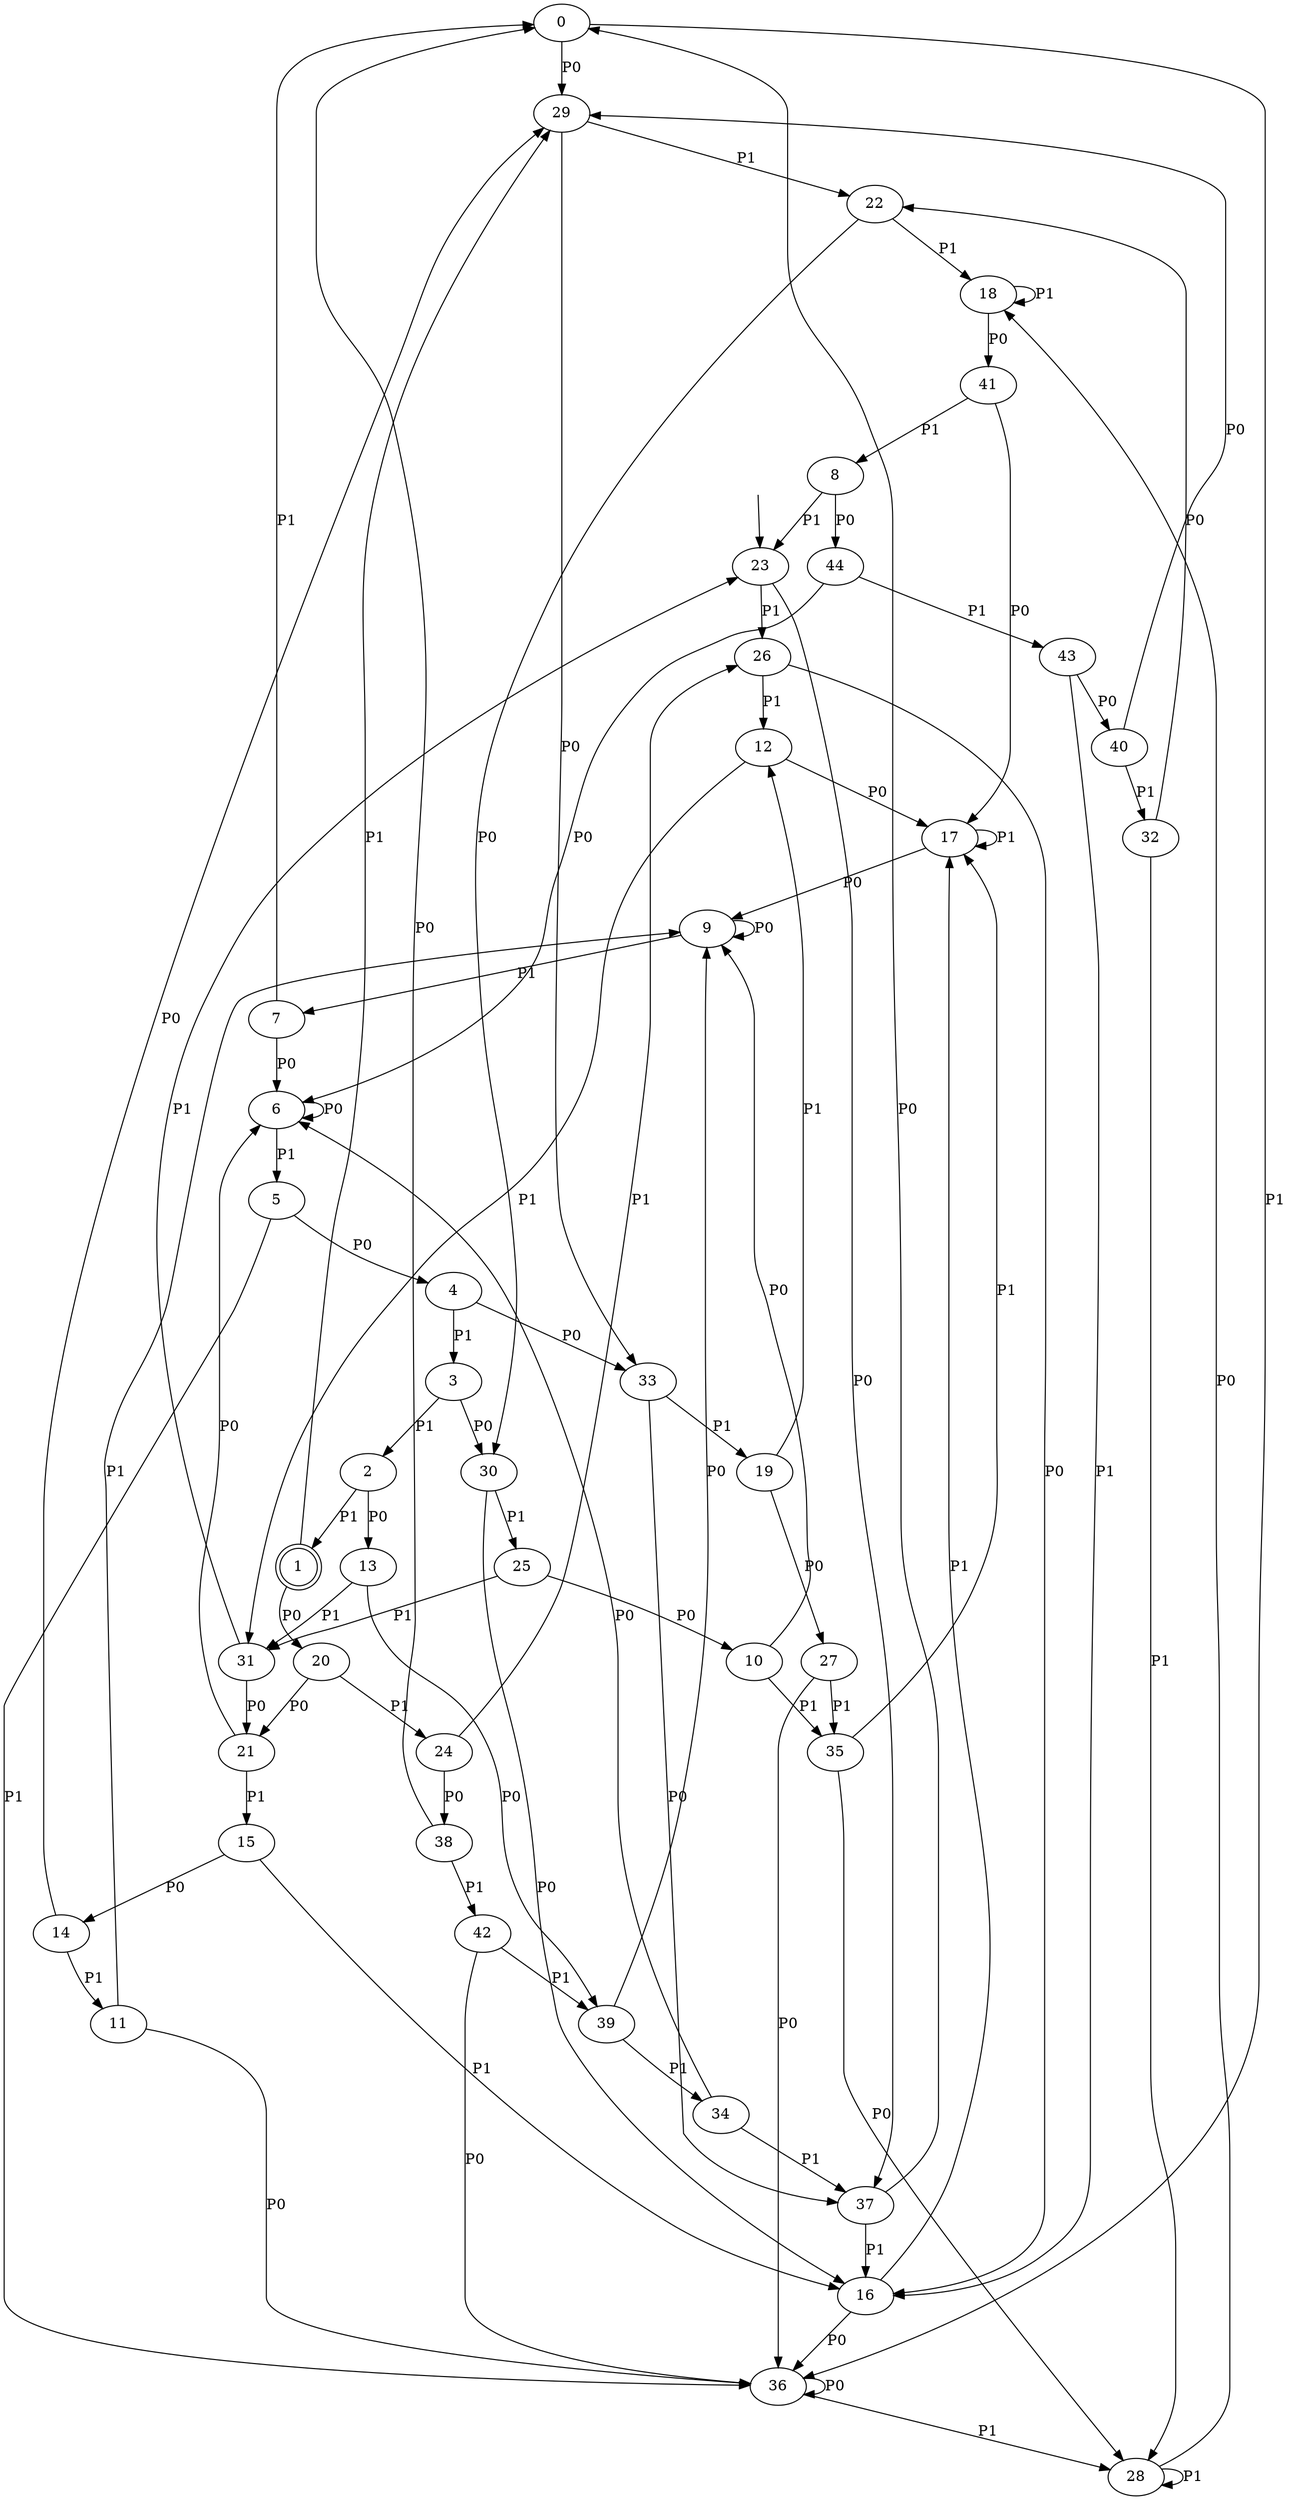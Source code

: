 digraph B {
0 [label="0"];
1 [label="1", shape=doublecircle];
2 [label="2"];
3 [label="3"];
4 [label="4"];
5 [label="5"];
6 [label="6"];
7 [label="7"];
8 [label="8"];
9 [label="9"];
10 [label="10"];
11 [label="11"];
12 [label="12"];
13 [label="13"];
14 [label="14"];
15 [label="15"];
16 [label="16"];
17 [label="17"];
18 [label="18"];
19 [label="19"];
20 [label="20"];
21 [label="21"];
22 [label="22"];
23 [label="23"];
24 [label="24"];
25 [label="25"];
26 [label="26"];
27 [label="27"];
28 [label="28"];
29 [label="29"];
30 [label="30"];
31 [label="31"];
32 [label="32"];
33 [label="33"];
34 [label="34"];
35 [label="35"];
36 [label="36"];
37 [label="37"];
38 [label="38"];
39 [label="39"];
40 [label="40"];
41 [label="41"];
42 [label="42"];
43 [label="43"];
44 [label="44"];
0 -> 29  [label="P0"];
0 -> 36  [label="P1"];
1 -> 20  [label="P0"];
1 -> 29  [label="P1"];
2 -> 13  [label="P0"];
2 -> 1  [label="P1"];
3 -> 30  [label="P0"];
3 -> 2  [label="P1"];
4 -> 33  [label="P0"];
4 -> 3  [label="P1"];
5 -> 4  [label="P0"];
5 -> 36  [label="P1"];
6 -> 6  [label="P0"];
6 -> 5  [label="P1"];
7 -> 6  [label="P0"];
7 -> 0  [label="P1"];
8 -> 44  [label="P0"];
8 -> 23  [label="P1"];
9 -> 9  [label="P0"];
9 -> 7  [label="P1"];
10 -> 9  [label="P0"];
10 -> 35  [label="P1"];
11 -> 36  [label="P0"];
11 -> 9  [label="P1"];
12 -> 17  [label="P0"];
12 -> 31  [label="P1"];
13 -> 39  [label="P0"];
13 -> 31  [label="P1"];
14 -> 29  [label="P0"];
14 -> 11  [label="P1"];
15 -> 14  [label="P0"];
15 -> 16  [label="P1"];
16 -> 36  [label="P0"];
16 -> 17  [label="P1"];
17 -> 9  [label="P0"];
17 -> 17  [label="P1"];
18 -> 41  [label="P0"];
18 -> 18  [label="P1"];
19 -> 27  [label="P0"];
19 -> 12  [label="P1"];
20 -> 21  [label="P0"];
20 -> 24  [label="P1"];
21 -> 6  [label="P0"];
21 -> 15  [label="P1"];
22 -> 30  [label="P0"];
22 -> 18  [label="P1"];
23 -> 37  [label="P0"];
23 -> 26  [label="P1"];
24 -> 38  [label="P0"];
24 -> 26  [label="P1"];
25 -> 10  [label="P0"];
25 -> 31  [label="P1"];
26 -> 16  [label="P0"];
26 -> 12  [label="P1"];
27 -> 36  [label="P0"];
27 -> 35  [label="P1"];
28 -> 18  [label="P0"];
28 -> 28  [label="P1"];
29 -> 33  [label="P0"];
29 -> 22  [label="P1"];
30 -> 16  [label="P0"];
30 -> 25  [label="P1"];
31 -> 21  [label="P0"];
31 -> 23  [label="P1"];
32 -> 22  [label="P0"];
32 -> 28  [label="P1"];
33 -> 37  [label="P0"];
33 -> 19  [label="P1"];
34 -> 6  [label="P0"];
34 -> 37  [label="P1"];
35 -> 28  [label="P0"];
35 -> 17  [label="P1"];
36 -> 36  [label="P0"];
36 -> 28  [label="P1"];
37 -> 0  [label="P0"];
37 -> 16  [label="P1"];
38 -> 0  [label="P0"];
38 -> 42  [label="P1"];
39 -> 9  [label="P0"];
39 -> 34  [label="P1"];
40 -> 29  [label="P0"];
40 -> 32  [label="P1"];
41 -> 17  [label="P0"];
41 -> 8  [label="P1"];
42 -> 36  [label="P0"];
42 -> 39  [label="P1"];
43 -> 40  [label="P0"];
43 -> 16  [label="P1"];
44 -> 6  [label="P0"];
44 -> 43  [label="P1"];
__start0 [label="", shape=none];
__start0 -> 23  [label=""];
}

